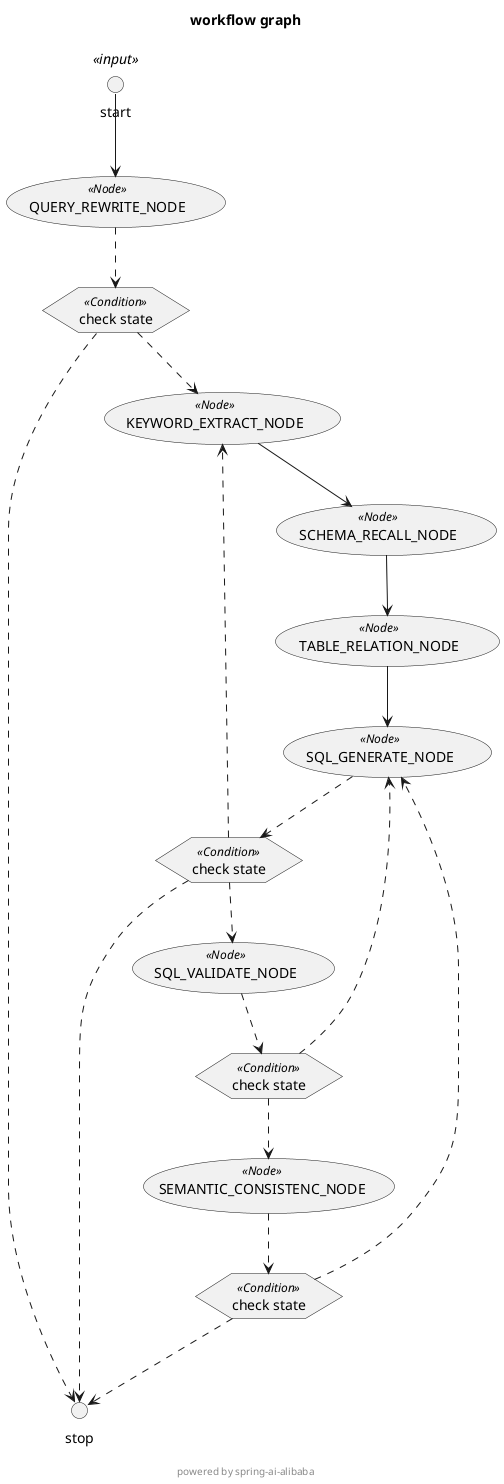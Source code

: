 @startuml workflow_graph
skinparam usecaseFontSize 14
skinparam usecaseStereotypeFontSize 12
skinparam hexagonFontSize 14
skinparam hexagonStereotypeFontSize 12
title "workflow graph"
footer

powered by spring-ai-alibaba
end footer
circle start<<input>> as __START__
circle stop as __END__
usecase "QUERY_REWRITE_NODE"<<Node>>
usecase "KEYWORD_EXTRACT_NODE"<<Node>>
usecase "SCHEMA_RECALL_NODE"<<Node>>
usecase "TABLE_RELATION_NODE"<<Node>>
usecase "SQL_GENERATE_NODE"<<Node>>
usecase "SQL_VALIDATE_NODE"<<Node>>
usecase "SEMANTIC_CONSISTENC_NODE"<<Node>>
hexagon "check state" as condition1<<Condition>>
hexagon "check state" as condition2<<Condition>>
hexagon "check state" as condition3<<Condition>>
hexagon "check state" as condition4<<Condition>>
"__START__" -down-> "QUERY_REWRITE_NODE"
"QUERY_REWRITE_NODE" .down.> "condition1"
"condition1" .down.> "KEYWORD_EXTRACT_NODE"
'"QUERY_REWRITE_NODE" .down.> "KEYWORD_EXTRACT_NODE"
"condition1" .down.> "__END__"
'"QUERY_REWRITE_NODE" .down.> "__END__"
"KEYWORD_EXTRACT_NODE" -down-> "SCHEMA_RECALL_NODE"
"SCHEMA_RECALL_NODE" -down-> "TABLE_RELATION_NODE"
"TABLE_RELATION_NODE" -down-> "SQL_GENERATE_NODE"
"SQL_GENERATE_NODE" .down.> "condition2"
"condition2" .down.> "__END__"
'"SQL_GENERATE_NODE" .down.> "__END__"
"condition2" .down.> "KEYWORD_EXTRACT_NODE"
'"SQL_GENERATE_NODE" .down.> "KEYWORD_EXTRACT_NODE"
"condition2" .down.> "SQL_VALIDATE_NODE"
'"SQL_GENERATE_NODE" .down.> "SQL_VALIDATE_NODE"
"SQL_VALIDATE_NODE" .down.> "condition3"
"condition3" .down.> "SQL_GENERATE_NODE"
'"SQL_VALIDATE_NODE" .down.> "SQL_GENERATE_NODE"
"condition3" .down.> "SEMANTIC_CONSISTENC_NODE"
'"SQL_VALIDATE_NODE" .down.> "SEMANTIC_CONSISTENC_NODE"
"SEMANTIC_CONSISTENC_NODE" .down.> "condition4"
"condition4" .down.> "__END__"
'"SEMANTIC_CONSISTENC_NODE" .down.> "__END__"
"condition4" .down.> "SQL_GENERATE_NODE"
'"SEMANTIC_CONSISTENC_NODE" .down.> "SQL_GENERATE_NODE"
@enduml
